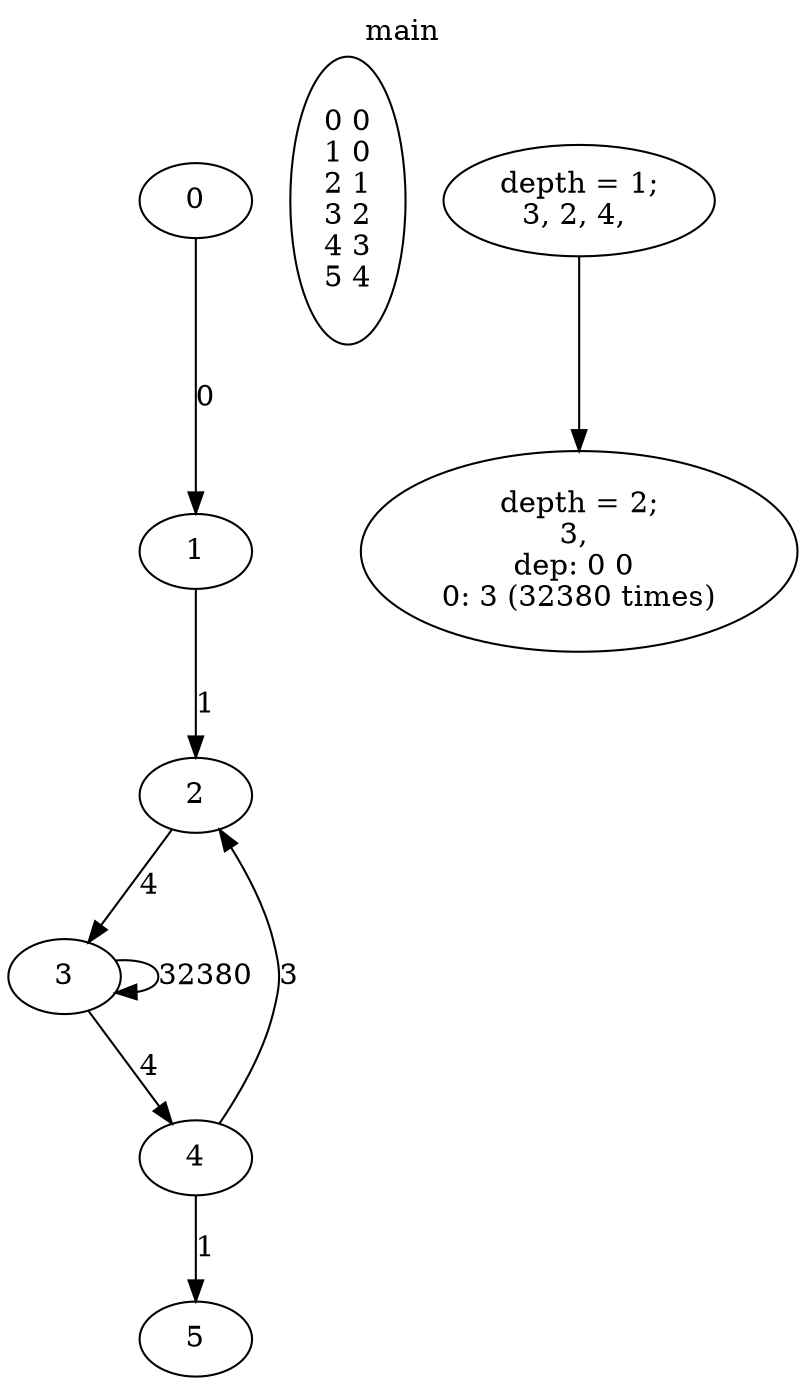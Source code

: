 digraph GA{
labelloc="t";
label="main";
"0x0"[label="0"]
;"0x0"->"4195603x0" [label="0"];
"4195603x0"[label="1"]
;"4195603x0"->"4195613x0" [label="1"];
"4195613x0"[label="2"]
;"4195613x0"->"4195616x0" [label="4"];
"4195616x0"[label="3"]
;"4195616x0"->"4195616x0" [label="32380"];
"4195616x0"->"4195660x0" [label="4"];
"4195660x0"[label="4"]
;"4195660x0"->"4195613x0" [label="3"];
"4195660x0"->"4195676x0" [label="1"];
"4195676x0"[label="5"]
;rpo [label="0 0\n1 0\n2 1\n3 2\n4 3\n5 4\n"];
"loop_4195613"->"loop_4195616";"loop_4195616" [label="depth = 2;\n3, \ndep: 0 0 \n0: 3 (32380 times)\n"];
"loop_4195613" [label="depth = 1;\n3, 2, 4, \n"];
}
